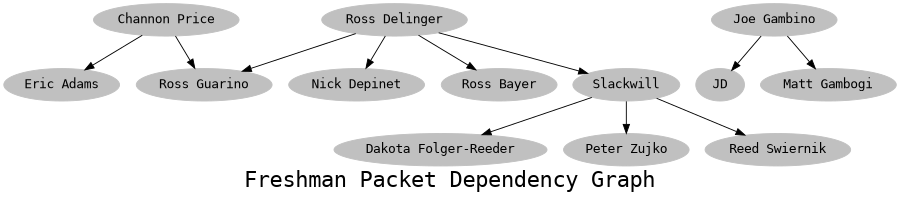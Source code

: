 digraph "Packet Dependencies" {
	graph [ fontname = "Monospace",
	      	fontsize = 24,
		label = "Freshman Packet Dependency Graph",
		size = "6,6" ];
	node [	shape = oval,
	     	color = grey,
		style = filled,
		fontname = "Monospace" ];

	"Channon Price";
	"Dakota Folger-Reeder";
	"Eric Adams";
	"JD";
	"Joe Gambino";
	"Nick Depinet";
	"Matt Gambogi";
	"Peter Zujko";
	"Reed Swiernik";
	"Ross Bayer";
	"Ross Delinger";
	"Ross Guarino";
	"Slackwill";

	"Channon Price" -> "Eric Adams";
	"Channon Price" -> "Ross Guarino";
	"Joe Gambino" -> "JD";
	"Joe Gambino" -> "Matt Gambogi";
	"Ross Delinger" -> "Slackwill";
	"Ross Delinger" -> "Nick Depinet";
	"Ross Delinger" -> "Ross Guarino";
	"Ross Delinger" -> "Ross Bayer";
	"Slackwill" -> "Reed Swiernik";
	"Slackwill" -> "Peter Zujko";
	"Slackwill" -> "Dakota Folger-Reeder";
}